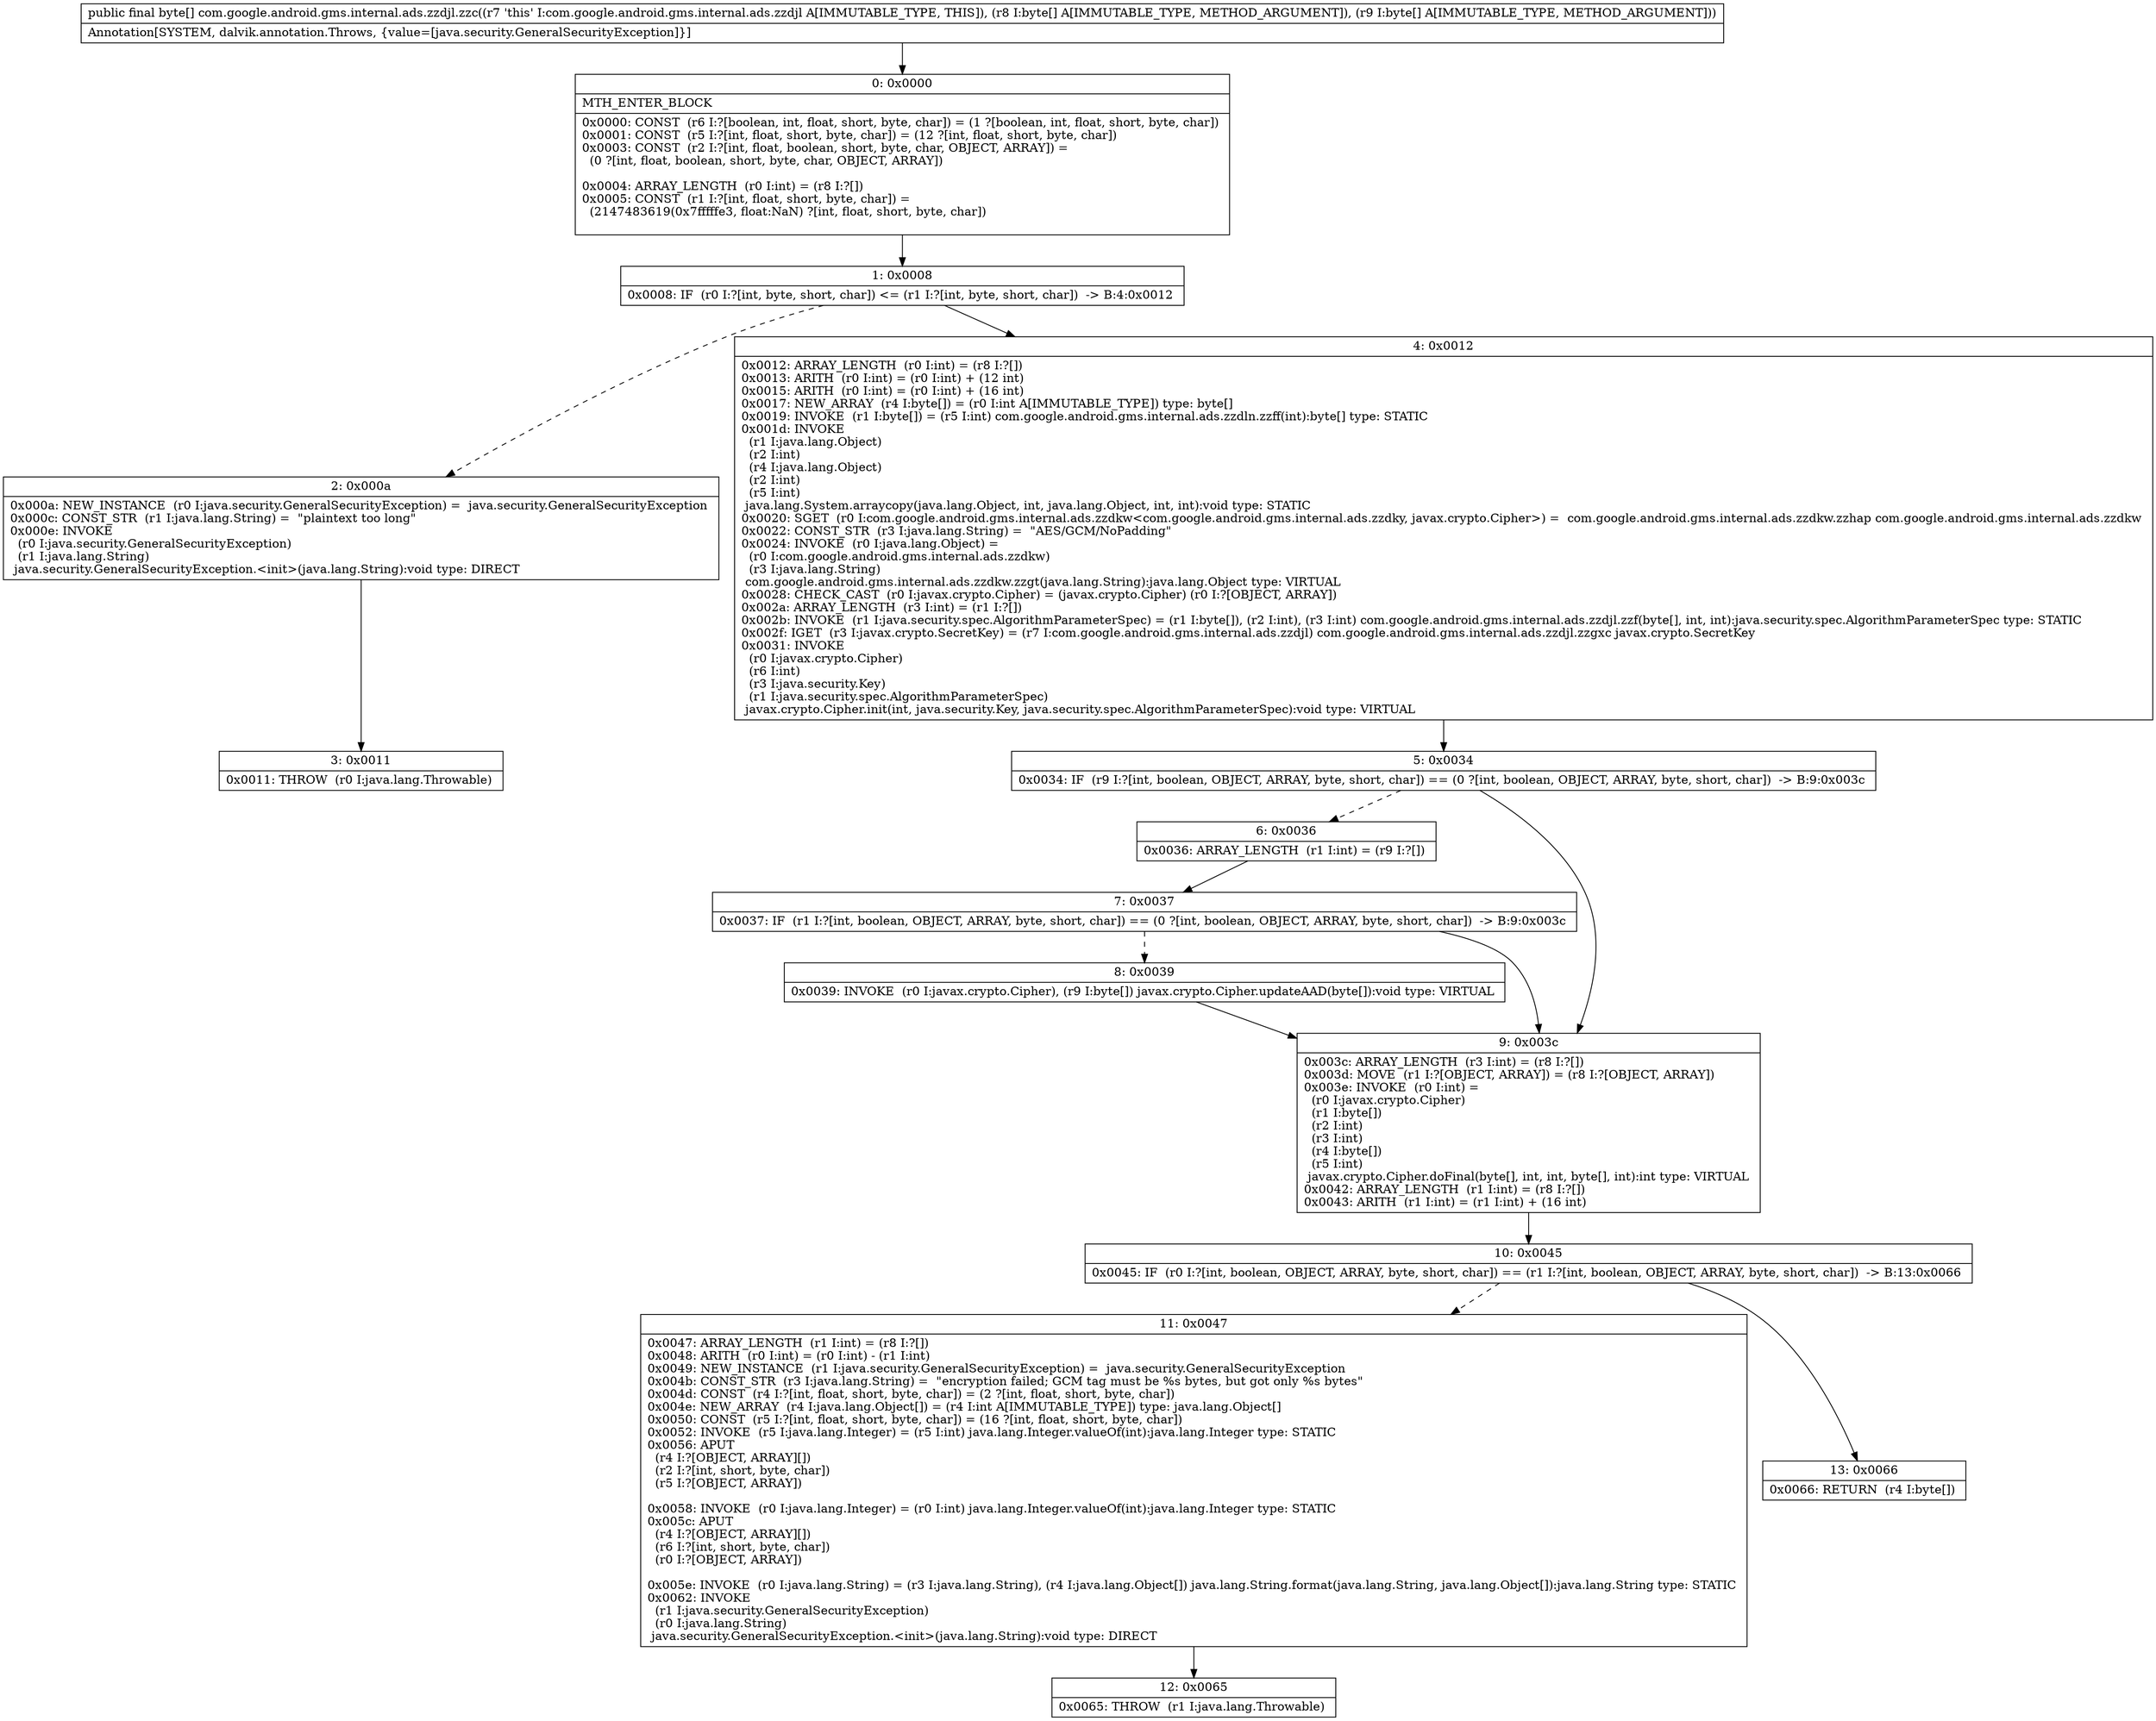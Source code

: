 digraph "CFG forcom.google.android.gms.internal.ads.zzdjl.zzc([B[B)[B" {
Node_0 [shape=record,label="{0\:\ 0x0000|MTH_ENTER_BLOCK\l|0x0000: CONST  (r6 I:?[boolean, int, float, short, byte, char]) = (1 ?[boolean, int, float, short, byte, char]) \l0x0001: CONST  (r5 I:?[int, float, short, byte, char]) = (12 ?[int, float, short, byte, char]) \l0x0003: CONST  (r2 I:?[int, float, boolean, short, byte, char, OBJECT, ARRAY]) = \l  (0 ?[int, float, boolean, short, byte, char, OBJECT, ARRAY])\l \l0x0004: ARRAY_LENGTH  (r0 I:int) = (r8 I:?[]) \l0x0005: CONST  (r1 I:?[int, float, short, byte, char]) = \l  (2147483619(0x7fffffe3, float:NaN) ?[int, float, short, byte, char])\l \l}"];
Node_1 [shape=record,label="{1\:\ 0x0008|0x0008: IF  (r0 I:?[int, byte, short, char]) \<= (r1 I:?[int, byte, short, char])  \-\> B:4:0x0012 \l}"];
Node_2 [shape=record,label="{2\:\ 0x000a|0x000a: NEW_INSTANCE  (r0 I:java.security.GeneralSecurityException) =  java.security.GeneralSecurityException \l0x000c: CONST_STR  (r1 I:java.lang.String) =  \"plaintext too long\" \l0x000e: INVOKE  \l  (r0 I:java.security.GeneralSecurityException)\l  (r1 I:java.lang.String)\l java.security.GeneralSecurityException.\<init\>(java.lang.String):void type: DIRECT \l}"];
Node_3 [shape=record,label="{3\:\ 0x0011|0x0011: THROW  (r0 I:java.lang.Throwable) \l}"];
Node_4 [shape=record,label="{4\:\ 0x0012|0x0012: ARRAY_LENGTH  (r0 I:int) = (r8 I:?[]) \l0x0013: ARITH  (r0 I:int) = (r0 I:int) + (12 int) \l0x0015: ARITH  (r0 I:int) = (r0 I:int) + (16 int) \l0x0017: NEW_ARRAY  (r4 I:byte[]) = (r0 I:int A[IMMUTABLE_TYPE]) type: byte[] \l0x0019: INVOKE  (r1 I:byte[]) = (r5 I:int) com.google.android.gms.internal.ads.zzdln.zzff(int):byte[] type: STATIC \l0x001d: INVOKE  \l  (r1 I:java.lang.Object)\l  (r2 I:int)\l  (r4 I:java.lang.Object)\l  (r2 I:int)\l  (r5 I:int)\l java.lang.System.arraycopy(java.lang.Object, int, java.lang.Object, int, int):void type: STATIC \l0x0020: SGET  (r0 I:com.google.android.gms.internal.ads.zzdkw\<com.google.android.gms.internal.ads.zzdky, javax.crypto.Cipher\>) =  com.google.android.gms.internal.ads.zzdkw.zzhap com.google.android.gms.internal.ads.zzdkw \l0x0022: CONST_STR  (r3 I:java.lang.String) =  \"AES\/GCM\/NoPadding\" \l0x0024: INVOKE  (r0 I:java.lang.Object) = \l  (r0 I:com.google.android.gms.internal.ads.zzdkw)\l  (r3 I:java.lang.String)\l com.google.android.gms.internal.ads.zzdkw.zzgt(java.lang.String):java.lang.Object type: VIRTUAL \l0x0028: CHECK_CAST  (r0 I:javax.crypto.Cipher) = (javax.crypto.Cipher) (r0 I:?[OBJECT, ARRAY]) \l0x002a: ARRAY_LENGTH  (r3 I:int) = (r1 I:?[]) \l0x002b: INVOKE  (r1 I:java.security.spec.AlgorithmParameterSpec) = (r1 I:byte[]), (r2 I:int), (r3 I:int) com.google.android.gms.internal.ads.zzdjl.zzf(byte[], int, int):java.security.spec.AlgorithmParameterSpec type: STATIC \l0x002f: IGET  (r3 I:javax.crypto.SecretKey) = (r7 I:com.google.android.gms.internal.ads.zzdjl) com.google.android.gms.internal.ads.zzdjl.zzgxc javax.crypto.SecretKey \l0x0031: INVOKE  \l  (r0 I:javax.crypto.Cipher)\l  (r6 I:int)\l  (r3 I:java.security.Key)\l  (r1 I:java.security.spec.AlgorithmParameterSpec)\l javax.crypto.Cipher.init(int, java.security.Key, java.security.spec.AlgorithmParameterSpec):void type: VIRTUAL \l}"];
Node_5 [shape=record,label="{5\:\ 0x0034|0x0034: IF  (r9 I:?[int, boolean, OBJECT, ARRAY, byte, short, char]) == (0 ?[int, boolean, OBJECT, ARRAY, byte, short, char])  \-\> B:9:0x003c \l}"];
Node_6 [shape=record,label="{6\:\ 0x0036|0x0036: ARRAY_LENGTH  (r1 I:int) = (r9 I:?[]) \l}"];
Node_7 [shape=record,label="{7\:\ 0x0037|0x0037: IF  (r1 I:?[int, boolean, OBJECT, ARRAY, byte, short, char]) == (0 ?[int, boolean, OBJECT, ARRAY, byte, short, char])  \-\> B:9:0x003c \l}"];
Node_8 [shape=record,label="{8\:\ 0x0039|0x0039: INVOKE  (r0 I:javax.crypto.Cipher), (r9 I:byte[]) javax.crypto.Cipher.updateAAD(byte[]):void type: VIRTUAL \l}"];
Node_9 [shape=record,label="{9\:\ 0x003c|0x003c: ARRAY_LENGTH  (r3 I:int) = (r8 I:?[]) \l0x003d: MOVE  (r1 I:?[OBJECT, ARRAY]) = (r8 I:?[OBJECT, ARRAY]) \l0x003e: INVOKE  (r0 I:int) = \l  (r0 I:javax.crypto.Cipher)\l  (r1 I:byte[])\l  (r2 I:int)\l  (r3 I:int)\l  (r4 I:byte[])\l  (r5 I:int)\l javax.crypto.Cipher.doFinal(byte[], int, int, byte[], int):int type: VIRTUAL \l0x0042: ARRAY_LENGTH  (r1 I:int) = (r8 I:?[]) \l0x0043: ARITH  (r1 I:int) = (r1 I:int) + (16 int) \l}"];
Node_10 [shape=record,label="{10\:\ 0x0045|0x0045: IF  (r0 I:?[int, boolean, OBJECT, ARRAY, byte, short, char]) == (r1 I:?[int, boolean, OBJECT, ARRAY, byte, short, char])  \-\> B:13:0x0066 \l}"];
Node_11 [shape=record,label="{11\:\ 0x0047|0x0047: ARRAY_LENGTH  (r1 I:int) = (r8 I:?[]) \l0x0048: ARITH  (r0 I:int) = (r0 I:int) \- (r1 I:int) \l0x0049: NEW_INSTANCE  (r1 I:java.security.GeneralSecurityException) =  java.security.GeneralSecurityException \l0x004b: CONST_STR  (r3 I:java.lang.String) =  \"encryption failed; GCM tag must be %s bytes, but got only %s bytes\" \l0x004d: CONST  (r4 I:?[int, float, short, byte, char]) = (2 ?[int, float, short, byte, char]) \l0x004e: NEW_ARRAY  (r4 I:java.lang.Object[]) = (r4 I:int A[IMMUTABLE_TYPE]) type: java.lang.Object[] \l0x0050: CONST  (r5 I:?[int, float, short, byte, char]) = (16 ?[int, float, short, byte, char]) \l0x0052: INVOKE  (r5 I:java.lang.Integer) = (r5 I:int) java.lang.Integer.valueOf(int):java.lang.Integer type: STATIC \l0x0056: APUT  \l  (r4 I:?[OBJECT, ARRAY][])\l  (r2 I:?[int, short, byte, char])\l  (r5 I:?[OBJECT, ARRAY])\l \l0x0058: INVOKE  (r0 I:java.lang.Integer) = (r0 I:int) java.lang.Integer.valueOf(int):java.lang.Integer type: STATIC \l0x005c: APUT  \l  (r4 I:?[OBJECT, ARRAY][])\l  (r6 I:?[int, short, byte, char])\l  (r0 I:?[OBJECT, ARRAY])\l \l0x005e: INVOKE  (r0 I:java.lang.String) = (r3 I:java.lang.String), (r4 I:java.lang.Object[]) java.lang.String.format(java.lang.String, java.lang.Object[]):java.lang.String type: STATIC \l0x0062: INVOKE  \l  (r1 I:java.security.GeneralSecurityException)\l  (r0 I:java.lang.String)\l java.security.GeneralSecurityException.\<init\>(java.lang.String):void type: DIRECT \l}"];
Node_12 [shape=record,label="{12\:\ 0x0065|0x0065: THROW  (r1 I:java.lang.Throwable) \l}"];
Node_13 [shape=record,label="{13\:\ 0x0066|0x0066: RETURN  (r4 I:byte[]) \l}"];
MethodNode[shape=record,label="{public final byte[] com.google.android.gms.internal.ads.zzdjl.zzc((r7 'this' I:com.google.android.gms.internal.ads.zzdjl A[IMMUTABLE_TYPE, THIS]), (r8 I:byte[] A[IMMUTABLE_TYPE, METHOD_ARGUMENT]), (r9 I:byte[] A[IMMUTABLE_TYPE, METHOD_ARGUMENT]))  | Annotation[SYSTEM, dalvik.annotation.Throws, \{value=[java.security.GeneralSecurityException]\}]\l}"];
MethodNode -> Node_0;
Node_0 -> Node_1;
Node_1 -> Node_2[style=dashed];
Node_1 -> Node_4;
Node_2 -> Node_3;
Node_4 -> Node_5;
Node_5 -> Node_6[style=dashed];
Node_5 -> Node_9;
Node_6 -> Node_7;
Node_7 -> Node_8[style=dashed];
Node_7 -> Node_9;
Node_8 -> Node_9;
Node_9 -> Node_10;
Node_10 -> Node_11[style=dashed];
Node_10 -> Node_13;
Node_11 -> Node_12;
}

